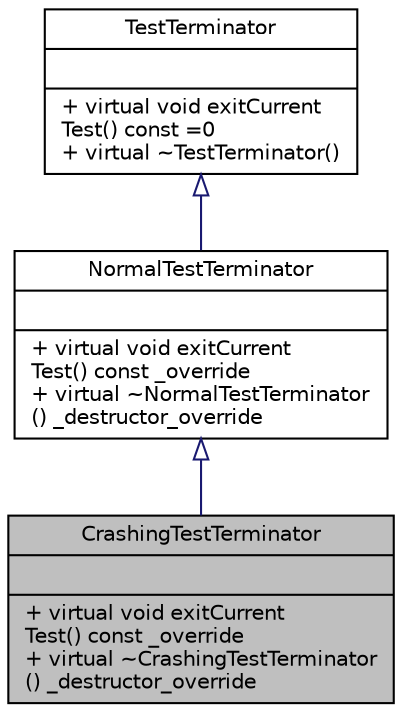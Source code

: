 digraph "CrashingTestTerminator"
{
 // LATEX_PDF_SIZE
  edge [fontname="Helvetica",fontsize="10",labelfontname="Helvetica",labelfontsize="10"];
  node [fontname="Helvetica",fontsize="10",shape=record];
  Node1 [label="{CrashingTestTerminator\n||+ virtual void exitCurrent\lTest() const _override\l+ virtual ~CrashingTestTerminator\l() _destructor_override\l}",height=0.2,width=0.4,color="black", fillcolor="grey75", style="filled", fontcolor="black",tooltip=" "];
  Node2 -> Node1 [dir="back",color="midnightblue",fontsize="10",style="solid",arrowtail="onormal",fontname="Helvetica"];
  Node2 [label="{NormalTestTerminator\n||+ virtual void exitCurrent\lTest() const _override\l+ virtual ~NormalTestTerminator\l() _destructor_override\l}",height=0.2,width=0.4,color="black", fillcolor="white", style="filled",URL="$classNormalTestTerminator.html",tooltip=" "];
  Node3 -> Node2 [dir="back",color="midnightblue",fontsize="10",style="solid",arrowtail="onormal",fontname="Helvetica"];
  Node3 [label="{TestTerminator\n||+ virtual void exitCurrent\lTest() const =0\l+ virtual ~TestTerminator()\l}",height=0.2,width=0.4,color="black", fillcolor="white", style="filled",URL="$classTestTerminator.html",tooltip=" "];
}
